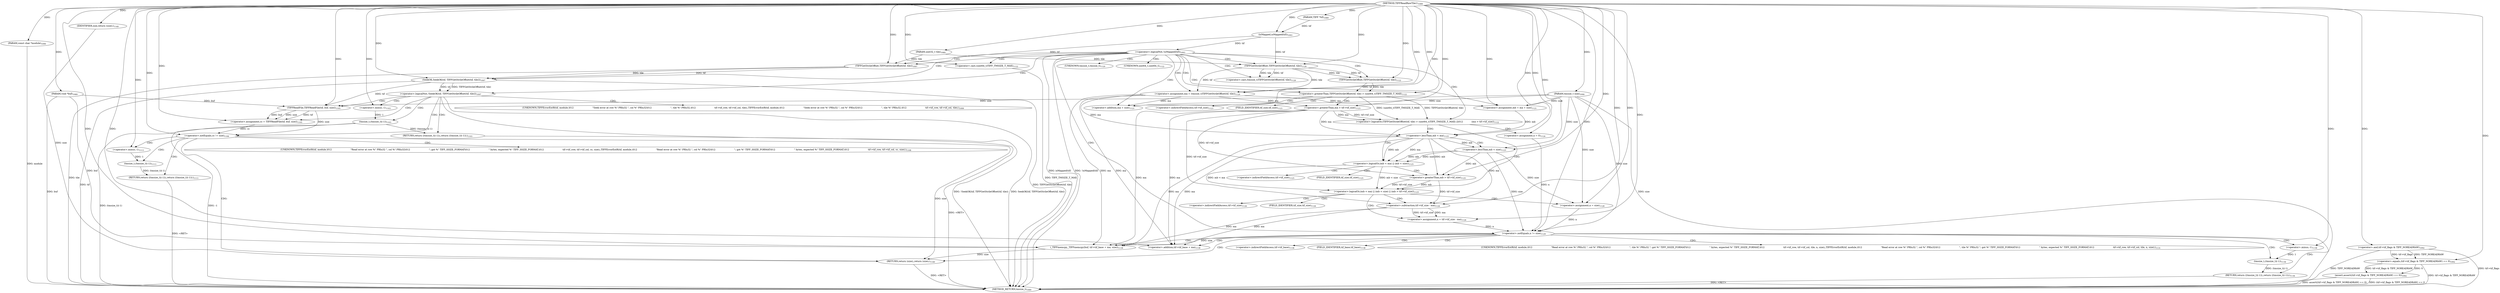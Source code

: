 digraph "TIFFReadRawTile1" {  
"76432" [label = <(METHOD,TIFFReadRawTile1)<SUB>1089</SUB>> ]
"76566" [label = <(METHOD_RETURN,tmsize_t)<SUB>1089</SUB>> ]
"76433" [label = <(PARAM,TIFF *tif)<SUB>1089</SUB>> ]
"76434" [label = <(PARAM,uint32_t tile)<SUB>1089</SUB>> ]
"76435" [label = <(PARAM,void *buf)<SUB>1089</SUB>> ]
"76436" [label = <(PARAM,tmsize_t size)<SUB>1090</SUB>> ]
"76437" [label = <(PARAM,const char *module)<SUB>1090</SUB>> ]
"76439" [label = <(assert,assert((tif-&gt;tif_flags &amp; TIFF_NOREADRAW) == 0))<SUB>1092</SUB>> ]
"76564" [label = <(RETURN,return (size);,return (size);)<SUB>1140</SUB>> ]
"76448" [label = <(&lt;operator&gt;.logicalNot,!isMapped(tif))<SUB>1093</SUB>> ]
"76565" [label = <(IDENTIFIER,size,return (size);)<SUB>1140</SUB>> ]
"76440" [label = <(&lt;operator&gt;.equals,(tif-&gt;tif_flags &amp; TIFF_NOREADRAW) == 0)<SUB>1092</SUB>> ]
"76466" [label = <(&lt;operator&gt;.assignment,cc = TIFFReadFile(tif, buf, size))<SUB>1105</SUB>> ]
"76441" [label = <(&lt;operator&gt;.and,tif-&gt;tif_flags &amp; TIFF_NOREADRAW)<SUB>1092</SUB>> ]
"76449" [label = <(isMapped,isMapped(tif))<SUB>1093</SUB>> ]
"76454" [label = <(&lt;operator&gt;.logicalNot,!SeekOK(tif, TIFFGetStrileOffset(tif, tile)))<SUB>1097</SUB>> ]
"76473" [label = <(&lt;operator&gt;.notEquals,cc != size)<SUB>1106</SUB>> ]
"76487" [label = <(&lt;operator&gt;.assignment,ma = (tmsize_t)TIFFGetStrileOffset(tif, tile))<SUB>1120</SUB>> ]
"76494" [label = <(&lt;operator&gt;.assignment,mb = ma + size)<SUB>1121</SUB>> ]
"76556" [label = <(_TIFFmemcpy,_TIFFmemcpy(buf, tif-&gt;tif_base + ma, size))<SUB>1138</SUB>> ]
"76462" [label = <(RETURN,return ((tmsize_t)(-1));,return ((tmsize_t)(-1));)<SUB>1103</SUB>> ]
"76468" [label = <(TIFFReadFile,TIFFReadFile(tif, buf, size))<SUB>1105</SUB>> ]
"76478" [label = <(RETURN,return ((tmsize_t)(-1));,return ((tmsize_t)(-1));)<SUB>1113</SUB>> ]
"76500" [label = <(&lt;operator&gt;.logicalOr,(TIFFGetStrileOffset(tif, tile) &gt; (uint64_t)TIFF_TMSIZE_T_MAX) ||\012            (ma &gt; tif-&gt;tif_size))<SUB>1122</SUB>> ]
"76547" [label = <(&lt;operator&gt;.notEquals,n != size)<SUB>1129</SUB>> ]
"76455" [label = <(SeekOK,SeekOK(tif, TIFFGetStrileOffset(tif, tile)))<SUB>1097</SUB>> ]
"76463" [label = <(tmsize_t,(tmsize_t)(-1))<SUB>1103</SUB>> ]
"76479" [label = <(tmsize_t,(tmsize_t)(-1))<SUB>1113</SUB>> ]
"76489" [label = <(&lt;operator&gt;.cast,(tmsize_t)TIFFGetStrileOffset(tif, tile))<SUB>1120</SUB>> ]
"76496" [label = <(&lt;operator&gt;.addition,ma + size)<SUB>1121</SUB>> ]
"76514" [label = <(&lt;operator&gt;.assignment,n = 0)<SUB>1124</SUB>> ]
"76552" [label = <(RETURN,return ((tmsize_t)(-1));,return ((tmsize_t)(-1));)<SUB>1136</SUB>> ]
"76558" [label = <(&lt;operator&gt;.addition,tif-&gt;tif_base + ma)<SUB>1138</SUB>> ]
"76457" [label = <(TIFFGetStrileOffset,TIFFGetStrileOffset(tif, tile))<SUB>1097</SUB>> ]
"76491" [label = <(TIFFGetStrileOffset,TIFFGetStrileOffset(tif, tile))<SUB>1120</SUB>> ]
"76501" [label = <(&lt;operator&gt;.greaterThan,TIFFGetStrileOffset(tif, tile) &gt; (uint64_t)TIFF_TMSIZE_T_MAX)<SUB>1122</SUB>> ]
"76508" [label = <(&lt;operator&gt;.greaterThan,ma &gt; tif-&gt;tif_size)<SUB>1123</SUB>> ]
"76553" [label = <(tmsize_t,(tmsize_t)(-1))<SUB>1136</SUB>> ]
"76464" [label = <(&lt;operator&gt;.minus,-1)<SUB>1103</SUB>> ]
"76480" [label = <(&lt;operator&gt;.minus,-1)<SUB>1113</SUB>> ]
"76502" [label = <(TIFFGetStrileOffset,TIFFGetStrileOffset(tif, tile))<SUB>1122</SUB>> ]
"76505" [label = <(&lt;operator&gt;.cast,(uint64_t)TIFF_TMSIZE_T_MAX)<SUB>1122</SUB>> ]
"76520" [label = <(&lt;operator&gt;.logicalOr,(mb &lt; ma) || (mb &lt; size) || (mb &gt; tif-&gt;tif_size))<SUB>1125</SUB>> ]
"76534" [label = <(&lt;operator&gt;.assignment,n = tif-&gt;tif_size - ma)<SUB>1126</SUB>> ]
"76554" [label = <(&lt;operator&gt;.minus,-1)<SUB>1136</SUB>> ]
"76521" [label = <(&lt;operator&gt;.logicalOr,(mb &lt; ma) || (mb &lt; size))<SUB>1125</SUB>> ]
"76528" [label = <(&lt;operator&gt;.greaterThan,mb &gt; tif-&gt;tif_size)<SUB>1125</SUB>> ]
"76543" [label = <(&lt;operator&gt;.assignment,n = size)<SUB>1128</SUB>> ]
"76522" [label = <(&lt;operator&gt;.lessThan,mb &lt; ma)<SUB>1125</SUB>> ]
"76525" [label = <(&lt;operator&gt;.lessThan,mb &lt; size)<SUB>1125</SUB>> ]
"76536" [label = <(&lt;operator&gt;.subtraction,tif-&gt;tif_size - ma)<SUB>1126</SUB>> ]
"76461" [label = <(UNKNOWN,TIFFErrorExtR(tif, module,\012                          &quot;Seek error at row %&quot; PRIu32 &quot;, col %&quot; PRIu32\012                          &quot;, tile %&quot; PRIu32,\012                          tif-&gt;tif_row, tif-&gt;tif_col, tile);,TIFFErrorExtR(tif, module,\012                          &quot;Seek error at row %&quot; PRIu32 &quot;, col %&quot; PRIu32\012                          &quot;, tile %&quot; PRIu32,\012                          tif-&gt;tif_row, tif-&gt;tif_col, tile);)<SUB>1099</SUB>> ]
"76477" [label = <(UNKNOWN,TIFFErrorExtR(tif, module,\012                          &quot;Read error at row %&quot; PRIu32 &quot;, col %&quot; PRIu32\012                          &quot;; got %&quot; TIFF_SSIZE_FORMAT\012                          &quot; bytes, expected %&quot; TIFF_SSIZE_FORMAT,\012                          tif-&gt;tif_row, tif-&gt;tif_col, cc, size);,TIFFErrorExtR(tif, module,\012                          &quot;Read error at row %&quot; PRIu32 &quot;, col %&quot; PRIu32\012                          &quot;; got %&quot; TIFF_SSIZE_FORMAT\012                          &quot; bytes, expected %&quot; TIFF_SSIZE_FORMAT,\012                          tif-&gt;tif_row, tif-&gt;tif_col, cc, size);)<SUB>1108</SUB>> ]
"76490" [label = <(UNKNOWN,tmsize_t,tmsize_t)<SUB>1120</SUB>> ]
"76551" [label = <(UNKNOWN,TIFFErrorExtR(tif, module,\012                          &quot;Read error at row %&quot; PRIu32 &quot;, col %&quot; PRIu32\012                          &quot;, tile %&quot; PRIu32 &quot;; got %&quot; TIFF_SSIZE_FORMAT\012                          &quot; bytes, expected %&quot; TIFF_SSIZE_FORMAT,\012                          tif-&gt;tif_row, tif-&gt;tif_col, tile, n, size);,TIFFErrorExtR(tif, module,\012                          &quot;Read error at row %&quot; PRIu32 &quot;, col %&quot; PRIu32\012                          &quot;, tile %&quot; PRIu32 &quot;; got %&quot; TIFF_SSIZE_FORMAT\012                          &quot; bytes, expected %&quot; TIFF_SSIZE_FORMAT,\012                          tif-&gt;tif_row, tif-&gt;tif_col, tile, n, size);)<SUB>1131</SUB>> ]
"76559" [label = <(&lt;operator&gt;.indirectFieldAccess,tif-&gt;tif_base)<SUB>1138</SUB>> ]
"76510" [label = <(&lt;operator&gt;.indirectFieldAccess,tif-&gt;tif_size)<SUB>1123</SUB>> ]
"76561" [label = <(FIELD_IDENTIFIER,tif_base,tif_base)<SUB>1138</SUB>> ]
"76506" [label = <(UNKNOWN,uint64_t,uint64_t)<SUB>1122</SUB>> ]
"76512" [label = <(FIELD_IDENTIFIER,tif_size,tif_size)<SUB>1123</SUB>> ]
"76530" [label = <(&lt;operator&gt;.indirectFieldAccess,tif-&gt;tif_size)<SUB>1125</SUB>> ]
"76532" [label = <(FIELD_IDENTIFIER,tif_size,tif_size)<SUB>1125</SUB>> ]
"76537" [label = <(&lt;operator&gt;.indirectFieldAccess,tif-&gt;tif_size)<SUB>1126</SUB>> ]
"76539" [label = <(FIELD_IDENTIFIER,tif_size,tif_size)<SUB>1126</SUB>> ]
  "76564" -> "76566"  [ label = "DDG: &lt;RET&gt;"] 
  "76478" -> "76566"  [ label = "DDG: &lt;RET&gt;"] 
  "76552" -> "76566"  [ label = "DDG: &lt;RET&gt;"] 
  "76462" -> "76566"  [ label = "DDG: &lt;RET&gt;"] 
  "76435" -> "76566"  [ label = "DDG: buf"] 
  "76436" -> "76566"  [ label = "DDG: size"] 
  "76437" -> "76566"  [ label = "DDG: module"] 
  "76441" -> "76566"  [ label = "DDG: tif-&gt;tif_flags"] 
  "76440" -> "76566"  [ label = "DDG: tif-&gt;tif_flags &amp; TIFF_NOREADRAW"] 
  "76439" -> "76566"  [ label = "DDG: (tif-&gt;tif_flags &amp; TIFF_NOREADRAW) == 0"] 
  "76439" -> "76566"  [ label = "DDG: assert((tif-&gt;tif_flags &amp; TIFF_NOREADRAW) == 0)"] 
  "76448" -> "76566"  [ label = "DDG: isMapped(tif)"] 
  "76448" -> "76566"  [ label = "DDG: !isMapped(tif)"] 
  "76455" -> "76566"  [ label = "DDG: tif"] 
  "76457" -> "76566"  [ label = "DDG: tile"] 
  "76455" -> "76566"  [ label = "DDG: TIFFGetStrileOffset(tif, tile)"] 
  "76454" -> "76566"  [ label = "DDG: SeekOK(tif, TIFFGetStrileOffset(tif, tile))"] 
  "76454" -> "76566"  [ label = "DDG: !SeekOK(tif, TIFFGetStrileOffset(tif, tile))"] 
  "76463" -> "76566"  [ label = "DDG: -1"] 
  "76463" -> "76566"  [ label = "DDG: (tmsize_t)(-1)"] 
  "76441" -> "76566"  [ label = "DDG: TIFF_NOREADRAW"] 
  "76505" -> "76566"  [ label = "DDG: TIFF_TMSIZE_T_MAX"] 
  "76432" -> "76433"  [ label = "DDG: "] 
  "76432" -> "76434"  [ label = "DDG: "] 
  "76432" -> "76435"  [ label = "DDG: "] 
  "76432" -> "76436"  [ label = "DDG: "] 
  "76432" -> "76437"  [ label = "DDG: "] 
  "76565" -> "76564"  [ label = "DDG: size"] 
  "76556" -> "76564"  [ label = "DDG: size"] 
  "76473" -> "76564"  [ label = "DDG: size"] 
  "76440" -> "76439"  [ label = "DDG: tif-&gt;tif_flags &amp; TIFF_NOREADRAW"] 
  "76440" -> "76439"  [ label = "DDG: 0"] 
  "76432" -> "76565"  [ label = "DDG: "] 
  "76441" -> "76440"  [ label = "DDG: tif-&gt;tif_flags"] 
  "76441" -> "76440"  [ label = "DDG: TIFF_NOREADRAW"] 
  "76432" -> "76440"  [ label = "DDG: "] 
  "76449" -> "76448"  [ label = "DDG: tif"] 
  "76468" -> "76466"  [ label = "DDG: tif"] 
  "76468" -> "76466"  [ label = "DDG: buf"] 
  "76468" -> "76466"  [ label = "DDG: size"] 
  "76432" -> "76441"  [ label = "DDG: "] 
  "76433" -> "76449"  [ label = "DDG: tif"] 
  "76432" -> "76449"  [ label = "DDG: "] 
  "76432" -> "76466"  [ label = "DDG: "] 
  "76491" -> "76487"  [ label = "DDG: tif"] 
  "76491" -> "76487"  [ label = "DDG: tile"] 
  "76487" -> "76494"  [ label = "DDG: ma"] 
  "76432" -> "76494"  [ label = "DDG: "] 
  "76436" -> "76494"  [ label = "DDG: size"] 
  "76455" -> "76454"  [ label = "DDG: tif"] 
  "76455" -> "76454"  [ label = "DDG: TIFFGetStrileOffset(tif, tile)"] 
  "76463" -> "76462"  [ label = "DDG: (tmsize_t)(-1)"] 
  "76455" -> "76468"  [ label = "DDG: tif"] 
  "76432" -> "76468"  [ label = "DDG: "] 
  "76435" -> "76468"  [ label = "DDG: buf"] 
  "76436" -> "76468"  [ label = "DDG: size"] 
  "76466" -> "76473"  [ label = "DDG: cc"] 
  "76432" -> "76473"  [ label = "DDG: "] 
  "76468" -> "76473"  [ label = "DDG: size"] 
  "76479" -> "76478"  [ label = "DDG: (tmsize_t)(-1)"] 
  "76432" -> "76487"  [ label = "DDG: "] 
  "76435" -> "76556"  [ label = "DDG: buf"] 
  "76432" -> "76556"  [ label = "DDG: "] 
  "76508" -> "76556"  [ label = "DDG: ma"] 
  "76522" -> "76556"  [ label = "DDG: ma"] 
  "76536" -> "76556"  [ label = "DDG: ma"] 
  "76487" -> "76556"  [ label = "DDG: ma"] 
  "76547" -> "76556"  [ label = "DDG: size"] 
  "76457" -> "76455"  [ label = "DDG: tif"] 
  "76432" -> "76455"  [ label = "DDG: "] 
  "76457" -> "76455"  [ label = "DDG: tile"] 
  "76491" -> "76489"  [ label = "DDG: tif"] 
  "76491" -> "76489"  [ label = "DDG: tile"] 
  "76487" -> "76496"  [ label = "DDG: ma"] 
  "76432" -> "76496"  [ label = "DDG: "] 
  "76436" -> "76496"  [ label = "DDG: size"] 
  "76501" -> "76500"  [ label = "DDG: TIFFGetStrileOffset(tif, tile)"] 
  "76501" -> "76500"  [ label = "DDG: (uint64_t)TIFF_TMSIZE_T_MAX"] 
  "76508" -> "76500"  [ label = "DDG: ma"] 
  "76508" -> "76500"  [ label = "DDG: tif-&gt;tif_size"] 
  "76432" -> "76514"  [ label = "DDG: "] 
  "76543" -> "76547"  [ label = "DDG: n"] 
  "76534" -> "76547"  [ label = "DDG: n"] 
  "76514" -> "76547"  [ label = "DDG: n"] 
  "76432" -> "76547"  [ label = "DDG: "] 
  "76525" -> "76547"  [ label = "DDG: size"] 
  "76436" -> "76547"  [ label = "DDG: size"] 
  "76553" -> "76552"  [ label = "DDG: (tmsize_t)(-1)"] 
  "76508" -> "76558"  [ label = "DDG: ma"] 
  "76522" -> "76558"  [ label = "DDG: ma"] 
  "76536" -> "76558"  [ label = "DDG: ma"] 
  "76432" -> "76558"  [ label = "DDG: "] 
  "76487" -> "76558"  [ label = "DDG: ma"] 
  "76449" -> "76457"  [ label = "DDG: tif"] 
  "76432" -> "76457"  [ label = "DDG: "] 
  "76434" -> "76457"  [ label = "DDG: tile"] 
  "76464" -> "76463"  [ label = "DDG: 1"] 
  "76480" -> "76479"  [ label = "DDG: 1"] 
  "76449" -> "76491"  [ label = "DDG: tif"] 
  "76432" -> "76491"  [ label = "DDG: "] 
  "76434" -> "76491"  [ label = "DDG: tile"] 
  "76502" -> "76501"  [ label = "DDG: tif"] 
  "76502" -> "76501"  [ label = "DDG: tile"] 
  "76432" -> "76501"  [ label = "DDG: "] 
  "76432" -> "76508"  [ label = "DDG: "] 
  "76487" -> "76508"  [ label = "DDG: ma"] 
  "76432" -> "76464"  [ label = "DDG: "] 
  "76432" -> "76480"  [ label = "DDG: "] 
  "76491" -> "76502"  [ label = "DDG: tif"] 
  "76432" -> "76502"  [ label = "DDG: "] 
  "76491" -> "76502"  [ label = "DDG: tile"] 
  "76432" -> "76505"  [ label = "DDG: "] 
  "76554" -> "76553"  [ label = "DDG: 1"] 
  "76521" -> "76520"  [ label = "DDG: mb &lt; ma"] 
  "76521" -> "76520"  [ label = "DDG: mb &lt; size"] 
  "76528" -> "76520"  [ label = "DDG: mb"] 
  "76528" -> "76520"  [ label = "DDG: tif-&gt;tif_size"] 
  "76536" -> "76534"  [ label = "DDG: tif-&gt;tif_size"] 
  "76536" -> "76534"  [ label = "DDG: ma"] 
  "76432" -> "76554"  [ label = "DDG: "] 
  "76522" -> "76521"  [ label = "DDG: mb"] 
  "76522" -> "76521"  [ label = "DDG: ma"] 
  "76525" -> "76521"  [ label = "DDG: mb"] 
  "76525" -> "76521"  [ label = "DDG: size"] 
  "76522" -> "76528"  [ label = "DDG: mb"] 
  "76525" -> "76528"  [ label = "DDG: mb"] 
  "76432" -> "76528"  [ label = "DDG: "] 
  "76508" -> "76528"  [ label = "DDG: tif-&gt;tif_size"] 
  "76432" -> "76534"  [ label = "DDG: "] 
  "76525" -> "76543"  [ label = "DDG: size"] 
  "76432" -> "76543"  [ label = "DDG: "] 
  "76436" -> "76543"  [ label = "DDG: size"] 
  "76494" -> "76522"  [ label = "DDG: mb"] 
  "76432" -> "76522"  [ label = "DDG: "] 
  "76508" -> "76522"  [ label = "DDG: ma"] 
  "76487" -> "76522"  [ label = "DDG: ma"] 
  "76522" -> "76525"  [ label = "DDG: mb"] 
  "76432" -> "76525"  [ label = "DDG: "] 
  "76436" -> "76525"  [ label = "DDG: size"] 
  "76508" -> "76536"  [ label = "DDG: tif-&gt;tif_size"] 
  "76528" -> "76536"  [ label = "DDG: tif-&gt;tif_size"] 
  "76522" -> "76536"  [ label = "DDG: ma"] 
  "76432" -> "76536"  [ label = "DDG: "] 
  "76448" -> "76494"  [ label = "CDG: "] 
  "76448" -> "76501"  [ label = "CDG: "] 
  "76448" -> "76454"  [ label = "CDG: "] 
  "76448" -> "76489"  [ label = "CDG: "] 
  "76448" -> "76496"  [ label = "CDG: "] 
  "76448" -> "76487"  [ label = "CDG: "] 
  "76448" -> "76490"  [ label = "CDG: "] 
  "76448" -> "76500"  [ label = "CDG: "] 
  "76448" -> "76547"  [ label = "CDG: "] 
  "76448" -> "76506"  [ label = "CDG: "] 
  "76448" -> "76505"  [ label = "CDG: "] 
  "76448" -> "76457"  [ label = "CDG: "] 
  "76448" -> "76502"  [ label = "CDG: "] 
  "76448" -> "76455"  [ label = "CDG: "] 
  "76448" -> "76491"  [ label = "CDG: "] 
  "76454" -> "76464"  [ label = "CDG: "] 
  "76454" -> "76473"  [ label = "CDG: "] 
  "76454" -> "76466"  [ label = "CDG: "] 
  "76454" -> "76463"  [ label = "CDG: "] 
  "76454" -> "76462"  [ label = "CDG: "] 
  "76454" -> "76468"  [ label = "CDG: "] 
  "76454" -> "76461"  [ label = "CDG: "] 
  "76473" -> "76478"  [ label = "CDG: "] 
  "76473" -> "76477"  [ label = "CDG: "] 
  "76473" -> "76480"  [ label = "CDG: "] 
  "76473" -> "76479"  [ label = "CDG: "] 
  "76473" -> "76564"  [ label = "CDG: "] 
  "76500" -> "76521"  [ label = "CDG: "] 
  "76500" -> "76514"  [ label = "CDG: "] 
  "76500" -> "76520"  [ label = "CDG: "] 
  "76500" -> "76522"  [ label = "CDG: "] 
  "76547" -> "76558"  [ label = "CDG: "] 
  "76547" -> "76561"  [ label = "CDG: "] 
  "76547" -> "76552"  [ label = "CDG: "] 
  "76547" -> "76556"  [ label = "CDG: "] 
  "76547" -> "76553"  [ label = "CDG: "] 
  "76547" -> "76554"  [ label = "CDG: "] 
  "76547" -> "76551"  [ label = "CDG: "] 
  "76547" -> "76564"  [ label = "CDG: "] 
  "76547" -> "76559"  [ label = "CDG: "] 
  "76501" -> "76510"  [ label = "CDG: "] 
  "76501" -> "76512"  [ label = "CDG: "] 
  "76501" -> "76508"  [ label = "CDG: "] 
  "76520" -> "76536"  [ label = "CDG: "] 
  "76520" -> "76537"  [ label = "CDG: "] 
  "76520" -> "76539"  [ label = "CDG: "] 
  "76520" -> "76543"  [ label = "CDG: "] 
  "76520" -> "76534"  [ label = "CDG: "] 
  "76521" -> "76528"  [ label = "CDG: "] 
  "76521" -> "76532"  [ label = "CDG: "] 
  "76521" -> "76530"  [ label = "CDG: "] 
  "76522" -> "76525"  [ label = "CDG: "] 
}
